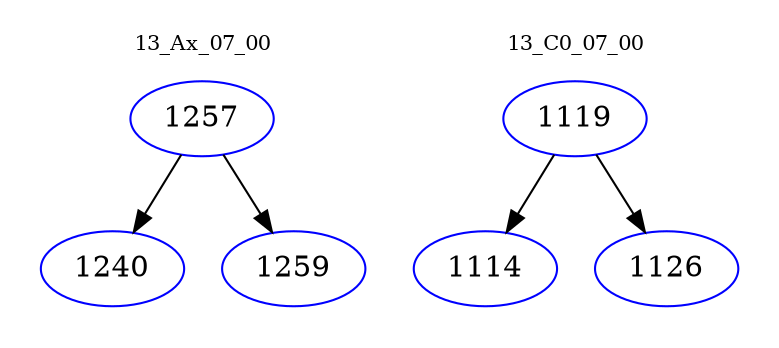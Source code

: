 digraph{
subgraph cluster_0 {
color = white
label = "13_Ax_07_00";
fontsize=10;
T0_1257 [label="1257", color="blue"]
T0_1257 -> T0_1240 [color="black"]
T0_1240 [label="1240", color="blue"]
T0_1257 -> T0_1259 [color="black"]
T0_1259 [label="1259", color="blue"]
}
subgraph cluster_1 {
color = white
label = "13_C0_07_00";
fontsize=10;
T1_1119 [label="1119", color="blue"]
T1_1119 -> T1_1114 [color="black"]
T1_1114 [label="1114", color="blue"]
T1_1119 -> T1_1126 [color="black"]
T1_1126 [label="1126", color="blue"]
}
}
